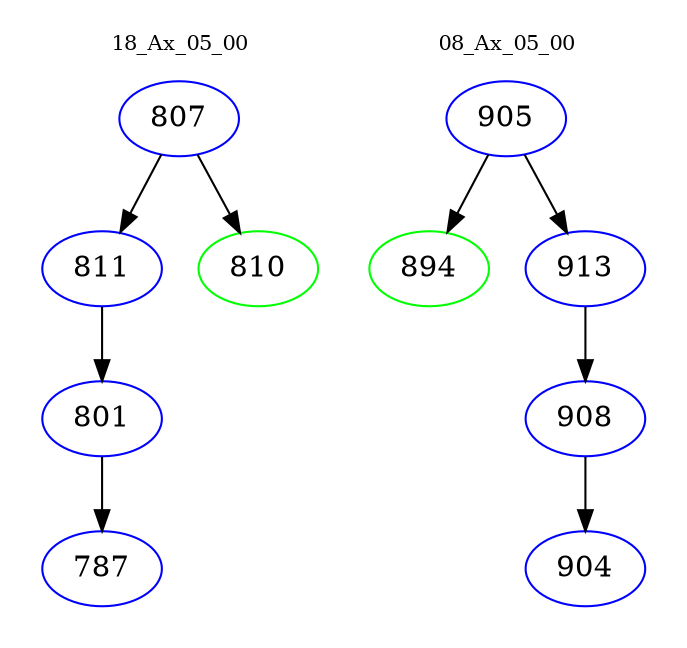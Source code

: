 digraph{
subgraph cluster_0 {
color = white
label = "18_Ax_05_00";
fontsize=10;
T0_807 [label="807", color="blue"]
T0_807 -> T0_811 [color="black"]
T0_811 [label="811", color="blue"]
T0_811 -> T0_801 [color="black"]
T0_801 [label="801", color="blue"]
T0_801 -> T0_787 [color="black"]
T0_787 [label="787", color="blue"]
T0_807 -> T0_810 [color="black"]
T0_810 [label="810", color="green"]
}
subgraph cluster_1 {
color = white
label = "08_Ax_05_00";
fontsize=10;
T1_905 [label="905", color="blue"]
T1_905 -> T1_894 [color="black"]
T1_894 [label="894", color="green"]
T1_905 -> T1_913 [color="black"]
T1_913 [label="913", color="blue"]
T1_913 -> T1_908 [color="black"]
T1_908 [label="908", color="blue"]
T1_908 -> T1_904 [color="black"]
T1_904 [label="904", color="blue"]
}
}
